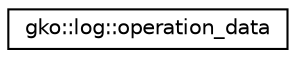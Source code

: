 digraph "Graphical Class Hierarchy"
{
 // INTERACTIVE_SVG=YES
  edge [fontname="Helvetica",fontsize="10",labelfontname="Helvetica",labelfontsize="10"];
  node [fontname="Helvetica",fontsize="10",shape=record];
  rankdir="LR";
  Node1 [label="gko::log::operation_data",height=0.2,width=0.4,color="black", fillcolor="white", style="filled",URL="$structgko_1_1log_1_1operation__data.html",tooltip="Struct representing Operator related data. "];
}
